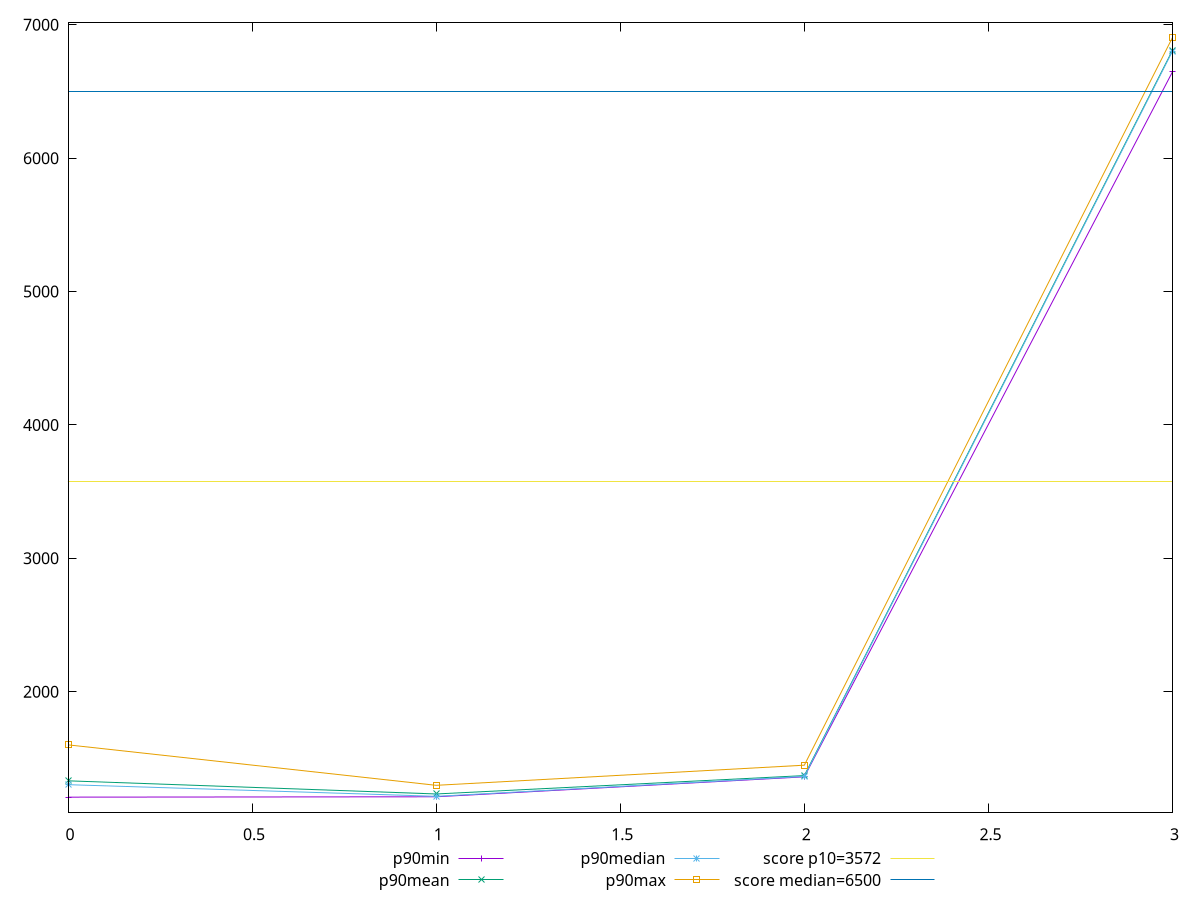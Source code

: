 reset

$p90Min <<EOF
0 1208.817
1 1211.5739999999998
2 1361.3310000000001
3 6647.502199999999
EOF

$p90Mean <<EOF
0 1331.2685914893616
1 1232.6366670212765
2 1370.5044648936168
3 6809.184739361702
EOF

$p90Median <<EOF
0 1302.415
1 1215.1254000000001
2 1364.3101499999998
3 6802.294000000001
EOF

$p90Max <<EOF
0 1600.871
1 1297.4343000000001
2 1448.4814999999999
3 6904.968
EOF

set key outside below
set xrange [0:3]
set yrange [1094.89398:7018.89102]
set trange [1094.89398:7018.89102]
set terminal svg size 640, 560 enhanced background rgb 'white'
set output "reports/report_00032_2021-02-25T10-28-15.087Z/first-cpu-idle/progression/value.svg"

plot $p90Min title "p90min" with linespoints, \
     $p90Mean title "p90mean" with linespoints, \
     $p90Median title "p90median" with linespoints, \
     $p90Max title "p90max" with linespoints, \
     3572 title "score p10=3572", \
     6500 title "score median=6500"

reset
